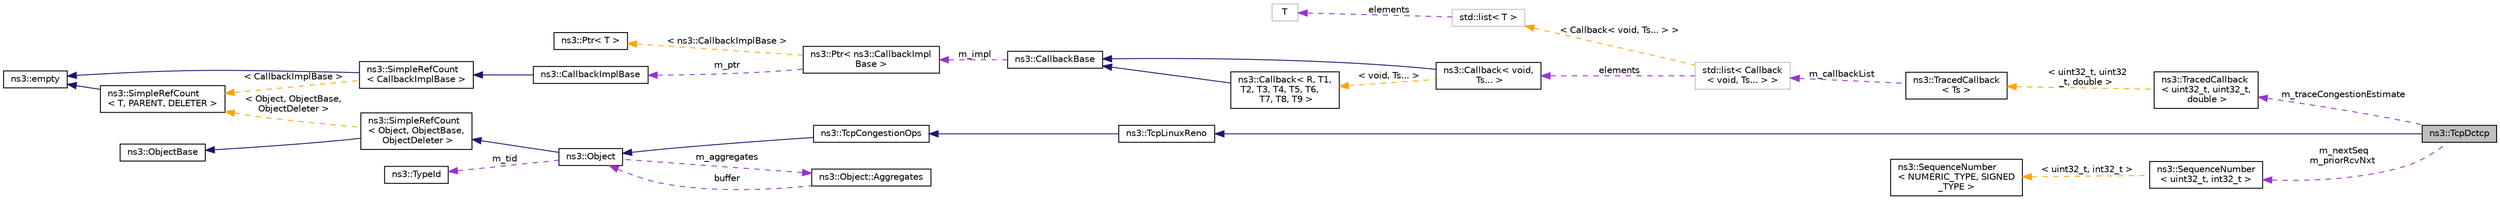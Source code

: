 digraph "ns3::TcpDctcp"
{
 // LATEX_PDF_SIZE
  edge [fontname="Helvetica",fontsize="10",labelfontname="Helvetica",labelfontsize="10"];
  node [fontname="Helvetica",fontsize="10",shape=record];
  rankdir="LR";
  Node1 [label="ns3::TcpDctcp",height=0.2,width=0.4,color="black", fillcolor="grey75", style="filled", fontcolor="black",tooltip="An implementation of DCTCP."];
  Node2 -> Node1 [dir="back",color="midnightblue",fontsize="10",style="solid",fontname="Helvetica"];
  Node2 [label="ns3::TcpLinuxReno",height=0.2,width=0.4,color="black", fillcolor="white", style="filled",URL="$classns3_1_1_tcp_linux_reno.html",tooltip=" "];
  Node3 -> Node2 [dir="back",color="midnightblue",fontsize="10",style="solid",fontname="Helvetica"];
  Node3 [label="ns3::TcpCongestionOps",height=0.2,width=0.4,color="black", fillcolor="white", style="filled",URL="$classns3_1_1_tcp_congestion_ops.html",tooltip="Congestion control abstract class."];
  Node4 -> Node3 [dir="back",color="midnightblue",fontsize="10",style="solid",fontname="Helvetica"];
  Node4 [label="ns3::Object",height=0.2,width=0.4,color="black", fillcolor="white", style="filled",URL="$classns3_1_1_object.html",tooltip="A base class which provides memory management and object aggregation."];
  Node5 -> Node4 [dir="back",color="midnightblue",fontsize="10",style="solid",fontname="Helvetica"];
  Node5 [label="ns3::SimpleRefCount\l\< Object, ObjectBase,\l ObjectDeleter \>",height=0.2,width=0.4,color="black", fillcolor="white", style="filled",URL="$classns3_1_1_simple_ref_count.html",tooltip=" "];
  Node6 -> Node5 [dir="back",color="midnightblue",fontsize="10",style="solid",fontname="Helvetica"];
  Node6 [label="ns3::ObjectBase",height=0.2,width=0.4,color="black", fillcolor="white", style="filled",URL="$classns3_1_1_object_base.html",tooltip="Anchor the ns-3 type and attribute system."];
  Node7 -> Node5 [dir="back",color="orange",fontsize="10",style="dashed",label=" \< Object, ObjectBase,\l ObjectDeleter \>" ,fontname="Helvetica"];
  Node7 [label="ns3::SimpleRefCount\l\< T, PARENT, DELETER \>",height=0.2,width=0.4,color="black", fillcolor="white", style="filled",URL="$classns3_1_1_simple_ref_count.html",tooltip="A template-based reference counting class."];
  Node8 -> Node7 [dir="back",color="midnightblue",fontsize="10",style="solid",fontname="Helvetica"];
  Node8 [label="ns3::empty",height=0.2,width=0.4,color="black", fillcolor="white", style="filled",URL="$classns3_1_1empty.html",tooltip="make Callback use a separate empty type"];
  Node9 -> Node4 [dir="back",color="darkorchid3",fontsize="10",style="dashed",label=" m_tid" ,fontname="Helvetica"];
  Node9 [label="ns3::TypeId",height=0.2,width=0.4,color="black", fillcolor="white", style="filled",URL="$classns3_1_1_type_id.html",tooltip="a unique identifier for an interface."];
  Node10 -> Node4 [dir="back",color="darkorchid3",fontsize="10",style="dashed",label=" m_aggregates" ,fontname="Helvetica"];
  Node10 [label="ns3::Object::Aggregates",height=0.2,width=0.4,color="black", fillcolor="white", style="filled",URL="$structns3_1_1_object_1_1_aggregates.html",tooltip="The list of Objects aggregated to this one."];
  Node4 -> Node10 [dir="back",color="darkorchid3",fontsize="10",style="dashed",label=" buffer" ,fontname="Helvetica"];
  Node11 -> Node1 [dir="back",color="darkorchid3",fontsize="10",style="dashed",label=" m_nextSeq\nm_priorRcvNxt" ,fontname="Helvetica"];
  Node11 [label="ns3::SequenceNumber\l\< uint32_t, int32_t \>",height=0.2,width=0.4,color="black", fillcolor="white", style="filled",URL="$classns3_1_1_sequence_number.html",tooltip=" "];
  Node12 -> Node11 [dir="back",color="orange",fontsize="10",style="dashed",label=" \< uint32_t, int32_t \>" ,fontname="Helvetica"];
  Node12 [label="ns3::SequenceNumber\l\< NUMERIC_TYPE, SIGNED\l_TYPE \>",height=0.2,width=0.4,color="black", fillcolor="white", style="filled",URL="$classns3_1_1_sequence_number.html",tooltip="Generic \"sequence number\" class."];
  Node13 -> Node1 [dir="back",color="darkorchid3",fontsize="10",style="dashed",label=" m_traceCongestionEstimate" ,fontname="Helvetica"];
  Node13 [label="ns3::TracedCallback\l\< uint32_t, uint32_t,\l double \>",height=0.2,width=0.4,color="black", fillcolor="white", style="filled",URL="$classns3_1_1_traced_callback.html",tooltip=" "];
  Node14 -> Node13 [dir="back",color="orange",fontsize="10",style="dashed",label=" \< uint32_t, uint32\l_t, double \>" ,fontname="Helvetica"];
  Node14 [label="ns3::TracedCallback\l\< Ts \>",height=0.2,width=0.4,color="black", fillcolor="white", style="filled",URL="$classns3_1_1_traced_callback.html",tooltip="Forward calls to a chain of Callback."];
  Node15 -> Node14 [dir="back",color="darkorchid3",fontsize="10",style="dashed",label=" m_callbackList" ,fontname="Helvetica"];
  Node15 [label="std::list\< Callback\l\< void, Ts... \> \>",height=0.2,width=0.4,color="grey75", fillcolor="white", style="filled",tooltip=" "];
  Node16 -> Node15 [dir="back",color="darkorchid3",fontsize="10",style="dashed",label=" elements" ,fontname="Helvetica"];
  Node16 [label="ns3::Callback\< void,\l Ts... \>",height=0.2,width=0.4,color="black", fillcolor="white", style="filled",URL="$classns3_1_1_callback.html",tooltip=" "];
  Node17 -> Node16 [dir="back",color="midnightblue",fontsize="10",style="solid",fontname="Helvetica"];
  Node17 [label="ns3::CallbackBase",height=0.2,width=0.4,color="black", fillcolor="white", style="filled",URL="$classns3_1_1_callback_base.html",tooltip="Base class for Callback class."];
  Node18 -> Node17 [dir="back",color="darkorchid3",fontsize="10",style="dashed",label=" m_impl" ,fontname="Helvetica"];
  Node18 [label="ns3::Ptr\< ns3::CallbackImpl\lBase \>",height=0.2,width=0.4,color="black", fillcolor="white", style="filled",URL="$classns3_1_1_ptr.html",tooltip=" "];
  Node19 -> Node18 [dir="back",color="darkorchid3",fontsize="10",style="dashed",label=" m_ptr" ,fontname="Helvetica"];
  Node19 [label="ns3::CallbackImplBase",height=0.2,width=0.4,color="black", fillcolor="white", style="filled",URL="$classns3_1_1_callback_impl_base.html",tooltip="Abstract base class for CallbackImpl Provides reference counting and equality test."];
  Node20 -> Node19 [dir="back",color="midnightblue",fontsize="10",style="solid",fontname="Helvetica"];
  Node20 [label="ns3::SimpleRefCount\l\< CallbackImplBase \>",height=0.2,width=0.4,color="black", fillcolor="white", style="filled",URL="$classns3_1_1_simple_ref_count.html",tooltip=" "];
  Node8 -> Node20 [dir="back",color="midnightblue",fontsize="10",style="solid",fontname="Helvetica"];
  Node7 -> Node20 [dir="back",color="orange",fontsize="10",style="dashed",label=" \< CallbackImplBase \>" ,fontname="Helvetica"];
  Node21 -> Node18 [dir="back",color="orange",fontsize="10",style="dashed",label=" \< ns3::CallbackImplBase \>" ,fontname="Helvetica"];
  Node21 [label="ns3::Ptr\< T \>",height=0.2,width=0.4,color="black", fillcolor="white", style="filled",URL="$classns3_1_1_ptr.html",tooltip="Smart pointer class similar to boost::intrusive_ptr."];
  Node22 -> Node16 [dir="back",color="orange",fontsize="10",style="dashed",label=" \< void, Ts... \>" ,fontname="Helvetica"];
  Node22 [label="ns3::Callback\< R, T1,\l T2, T3, T4, T5, T6,\l T7, T8, T9 \>",height=0.2,width=0.4,color="black", fillcolor="white", style="filled",URL="$classns3_1_1_callback.html",tooltip="Callback template class."];
  Node17 -> Node22 [dir="back",color="midnightblue",fontsize="10",style="solid",fontname="Helvetica"];
  Node23 -> Node15 [dir="back",color="orange",fontsize="10",style="dashed",label=" \< Callback\< void, Ts... \> \>" ,fontname="Helvetica"];
  Node23 [label="std::list\< T \>",height=0.2,width=0.4,color="grey75", fillcolor="white", style="filled",tooltip=" "];
  Node24 -> Node23 [dir="back",color="darkorchid3",fontsize="10",style="dashed",label=" elements" ,fontname="Helvetica"];
  Node24 [label="T",height=0.2,width=0.4,color="grey75", fillcolor="white", style="filled",tooltip=" "];
}
